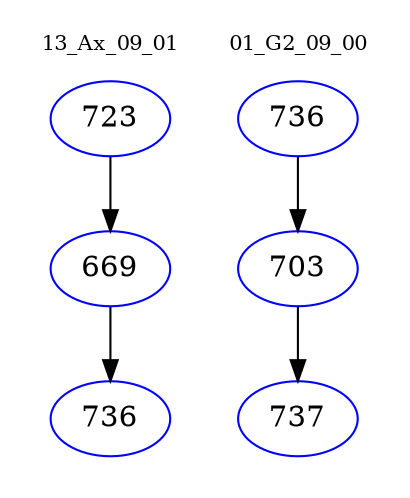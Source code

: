digraph{
subgraph cluster_0 {
color = white
label = "13_Ax_09_01";
fontsize=10;
T0_723 [label="723", color="blue"]
T0_723 -> T0_669 [color="black"]
T0_669 [label="669", color="blue"]
T0_669 -> T0_736 [color="black"]
T0_736 [label="736", color="blue"]
}
subgraph cluster_1 {
color = white
label = "01_G2_09_00";
fontsize=10;
T1_736 [label="736", color="blue"]
T1_736 -> T1_703 [color="black"]
T1_703 [label="703", color="blue"]
T1_703 -> T1_737 [color="black"]
T1_737 [label="737", color="blue"]
}
}
